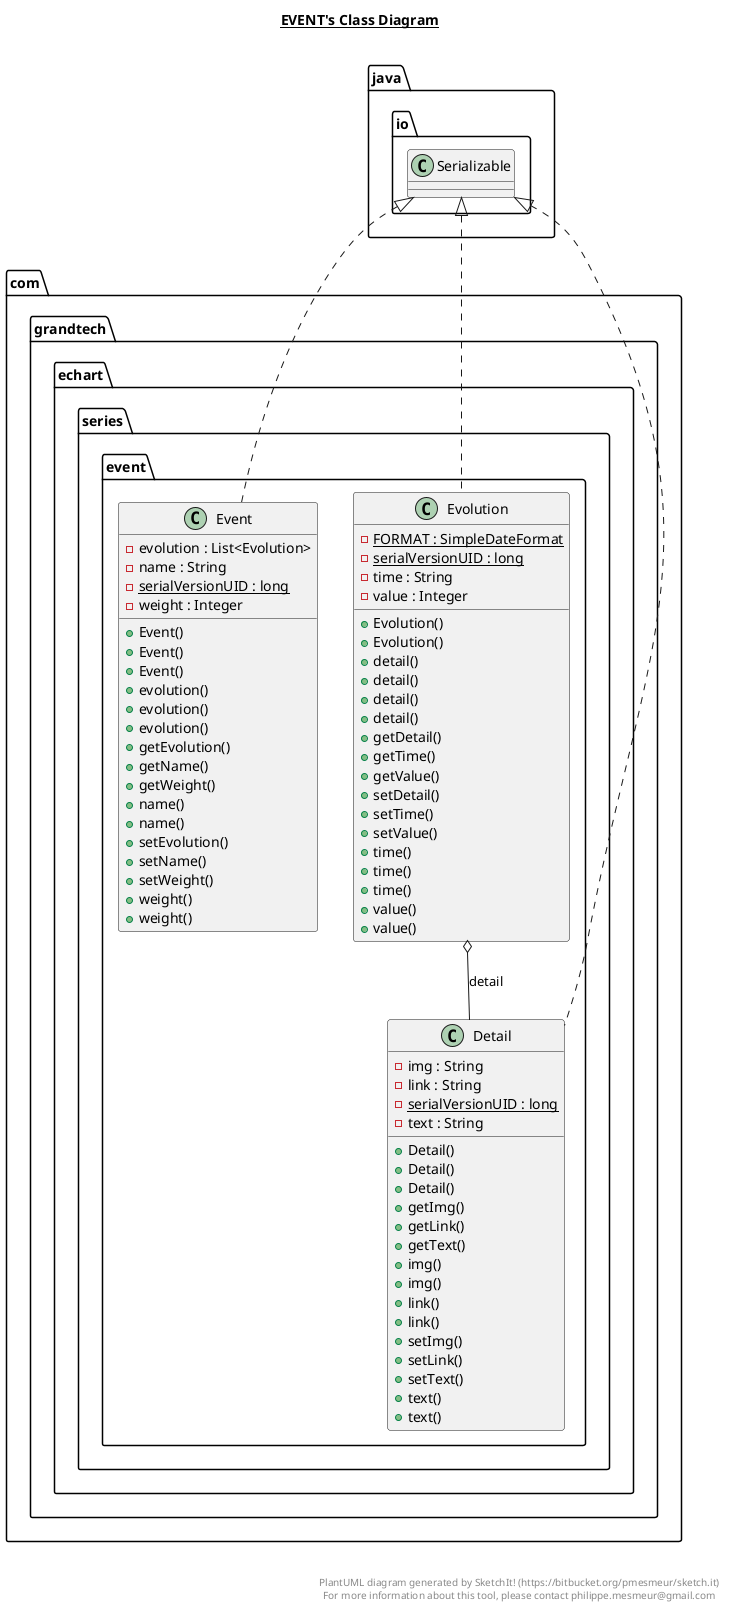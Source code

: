 @startuml

title __EVENT's Class Diagram__\n

  namespace com.grandtech.echart {
    namespace series {
      namespace event {
        class com.grandtech.echart.series.event.Detail {
            - img : String
            - link : String
            {static} - serialVersionUID : long
            - text : String
            + Detail()
            + Detail()
            + Detail()
            + getImg()
            + getLink()
            + getText()
            + img()
            + img()
            + link()
            + link()
            + setImg()
            + setLink()
            + setText()
            + text()
            + text()
        }
      }
    }
  }
  

  namespace com.grandtech.echart {
    namespace series {
      namespace event {
        class com.grandtech.echart.series.event.Event {
            - evolution : List<Evolution>
            - name : String
            {static} - serialVersionUID : long
            - weight : Integer
            + Event()
            + Event()
            + Event()
            + evolution()
            + evolution()
            + evolution()
            + getEvolution()
            + getName()
            + getWeight()
            + name()
            + name()
            + setEvolution()
            + setName()
            + setWeight()
            + weight()
            + weight()
        }
      }
    }
  }
  

  namespace com.grandtech.echart {
    namespace series {
      namespace event {
        class com.grandtech.echart.series.event.Evolution {
            {static} - FORMAT : SimpleDateFormat
            {static} - serialVersionUID : long
            - time : String
            - value : Integer
            + Evolution()
            + Evolution()
            + detail()
            + detail()
            + detail()
            + detail()
            + getDetail()
            + getTime()
            + getValue()
            + setDetail()
            + setTime()
            + setValue()
            + time()
            + time()
            + time()
            + value()
            + value()
        }
      }
    }
  }
  

  com.grandtech.echart.series.event.Detail .up.|> java.io.Serializable
  com.grandtech.echart.series.event.Event .up.|> java.io.Serializable
  com.grandtech.echart.series.event.Evolution .up.|> java.io.Serializable
  com.grandtech.echart.series.event.Evolution o-- com.grandtech.echart.series.event.Detail : detail


right footer


PlantUML diagram generated by SketchIt! (https://bitbucket.org/pmesmeur/sketch.it)
For more information about this tool, please contact philippe.mesmeur@gmail.com
endfooter

@enduml
